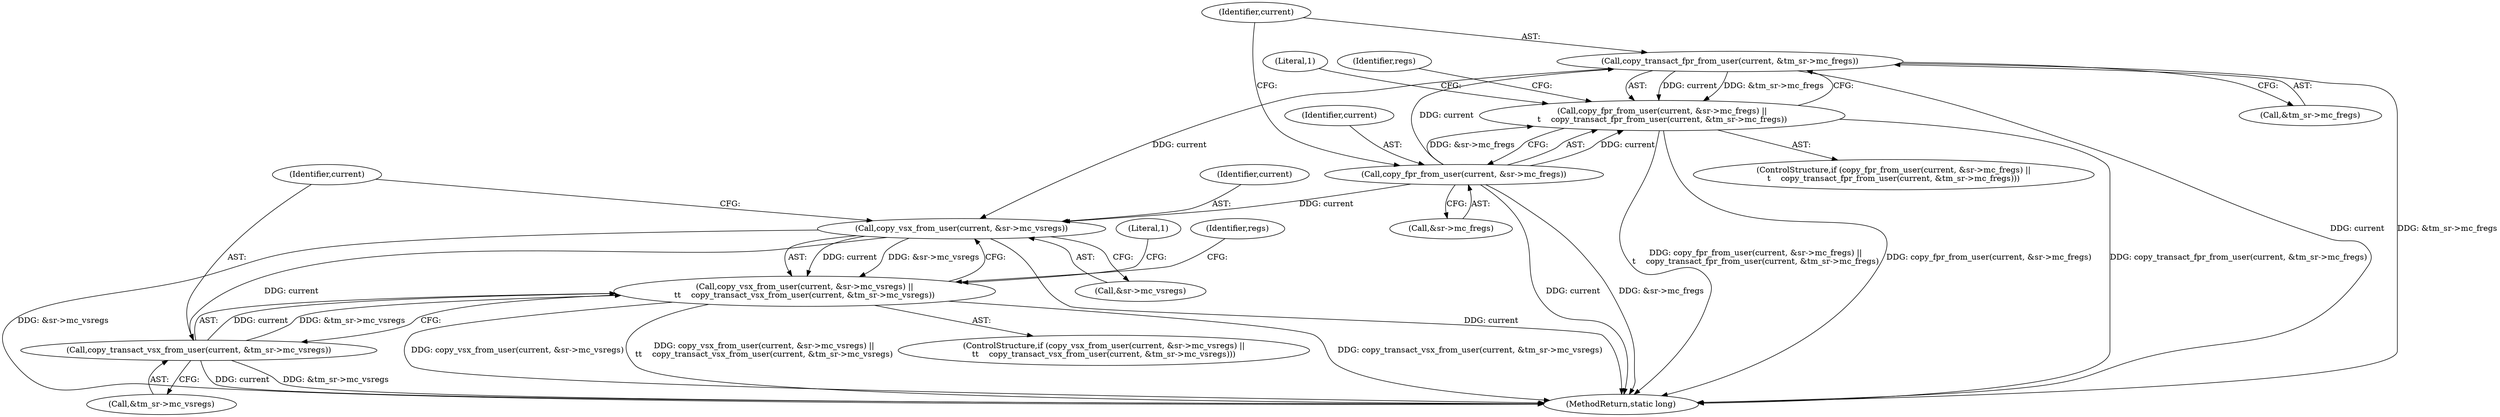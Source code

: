 digraph "0_linux_d2b9d2a5ad5ef04ff978c9923d19730cb05efd55@API" {
"1000317" [label="(Call,copy_transact_fpr_from_user(current, &tm_sr->mc_fregs))"];
"1000311" [label="(Call,copy_fpr_from_user(current, &sr->mc_fregs))"];
"1000310" [label="(Call,copy_fpr_from_user(current, &sr->mc_fregs) ||\n\t    copy_transact_fpr_from_user(current, &tm_sr->mc_fregs))"];
"1000337" [label="(Call,copy_vsx_from_user(current, &sr->mc_vsregs))"];
"1000336" [label="(Call,copy_vsx_from_user(current, &sr->mc_vsregs) ||\n\t\t    copy_transact_vsx_from_user(current, &tm_sr->mc_vsregs))"];
"1000343" [label="(Call,copy_transact_vsx_from_user(current, &tm_sr->mc_vsregs))"];
"1000338" [label="(Identifier,current)"];
"1000336" [label="(Call,copy_vsx_from_user(current, &sr->mc_vsregs) ||\n\t\t    copy_transact_vsx_from_user(current, &tm_sr->mc_vsregs))"];
"1000339" [label="(Call,&sr->mc_vsregs)"];
"1000313" [label="(Call,&sr->mc_fregs)"];
"1000324" [label="(Literal,1)"];
"1000309" [label="(ControlStructure,if (copy_fpr_from_user(current, &sr->mc_fregs) ||\n\t    copy_transact_fpr_from_user(current, &tm_sr->mc_fregs)))"];
"1000343" [label="(Call,copy_transact_vsx_from_user(current, &tm_sr->mc_vsregs))"];
"1000337" [label="(Call,copy_vsx_from_user(current, &sr->mc_vsregs))"];
"1000335" [label="(ControlStructure,if (copy_vsx_from_user(current, &sr->mc_vsregs) ||\n\t\t    copy_transact_vsx_from_user(current, &tm_sr->mc_vsregs)))"];
"1000344" [label="(Identifier,current)"];
"1000327" [label="(Identifier,regs)"];
"1000311" [label="(Call,copy_fpr_from_user(current, &sr->mc_fregs))"];
"1000345" [label="(Call,&tm_sr->mc_vsregs)"];
"1000318" [label="(Identifier,current)"];
"1000319" [label="(Call,&tm_sr->mc_fregs)"];
"1000312" [label="(Identifier,current)"];
"1000350" [label="(Literal,1)"];
"1000396" [label="(Identifier,regs)"];
"1000317" [label="(Call,copy_transact_fpr_from_user(current, &tm_sr->mc_fregs))"];
"1000540" [label="(MethodReturn,static long)"];
"1000310" [label="(Call,copy_fpr_from_user(current, &sr->mc_fregs) ||\n\t    copy_transact_fpr_from_user(current, &tm_sr->mc_fregs))"];
"1000317" -> "1000310"  [label="AST: "];
"1000317" -> "1000319"  [label="CFG: "];
"1000318" -> "1000317"  [label="AST: "];
"1000319" -> "1000317"  [label="AST: "];
"1000310" -> "1000317"  [label="CFG: "];
"1000317" -> "1000540"  [label="DDG: current"];
"1000317" -> "1000540"  [label="DDG: &tm_sr->mc_fregs"];
"1000317" -> "1000310"  [label="DDG: current"];
"1000317" -> "1000310"  [label="DDG: &tm_sr->mc_fregs"];
"1000311" -> "1000317"  [label="DDG: current"];
"1000317" -> "1000337"  [label="DDG: current"];
"1000311" -> "1000310"  [label="AST: "];
"1000311" -> "1000313"  [label="CFG: "];
"1000312" -> "1000311"  [label="AST: "];
"1000313" -> "1000311"  [label="AST: "];
"1000318" -> "1000311"  [label="CFG: "];
"1000310" -> "1000311"  [label="CFG: "];
"1000311" -> "1000540"  [label="DDG: current"];
"1000311" -> "1000540"  [label="DDG: &sr->mc_fregs"];
"1000311" -> "1000310"  [label="DDG: current"];
"1000311" -> "1000310"  [label="DDG: &sr->mc_fregs"];
"1000311" -> "1000337"  [label="DDG: current"];
"1000310" -> "1000309"  [label="AST: "];
"1000324" -> "1000310"  [label="CFG: "];
"1000327" -> "1000310"  [label="CFG: "];
"1000310" -> "1000540"  [label="DDG: copy_fpr_from_user(current, &sr->mc_fregs) ||\n\t    copy_transact_fpr_from_user(current, &tm_sr->mc_fregs)"];
"1000310" -> "1000540"  [label="DDG: copy_fpr_from_user(current, &sr->mc_fregs)"];
"1000310" -> "1000540"  [label="DDG: copy_transact_fpr_from_user(current, &tm_sr->mc_fregs)"];
"1000337" -> "1000336"  [label="AST: "];
"1000337" -> "1000339"  [label="CFG: "];
"1000338" -> "1000337"  [label="AST: "];
"1000339" -> "1000337"  [label="AST: "];
"1000344" -> "1000337"  [label="CFG: "];
"1000336" -> "1000337"  [label="CFG: "];
"1000337" -> "1000540"  [label="DDG: &sr->mc_vsregs"];
"1000337" -> "1000540"  [label="DDG: current"];
"1000337" -> "1000336"  [label="DDG: current"];
"1000337" -> "1000336"  [label="DDG: &sr->mc_vsregs"];
"1000337" -> "1000343"  [label="DDG: current"];
"1000336" -> "1000335"  [label="AST: "];
"1000336" -> "1000343"  [label="CFG: "];
"1000343" -> "1000336"  [label="AST: "];
"1000350" -> "1000336"  [label="CFG: "];
"1000396" -> "1000336"  [label="CFG: "];
"1000336" -> "1000540"  [label="DDG: copy_vsx_from_user(current, &sr->mc_vsregs) ||\n\t\t    copy_transact_vsx_from_user(current, &tm_sr->mc_vsregs)"];
"1000336" -> "1000540"  [label="DDG: copy_transact_vsx_from_user(current, &tm_sr->mc_vsregs)"];
"1000336" -> "1000540"  [label="DDG: copy_vsx_from_user(current, &sr->mc_vsregs)"];
"1000343" -> "1000336"  [label="DDG: current"];
"1000343" -> "1000336"  [label="DDG: &tm_sr->mc_vsregs"];
"1000343" -> "1000345"  [label="CFG: "];
"1000344" -> "1000343"  [label="AST: "];
"1000345" -> "1000343"  [label="AST: "];
"1000343" -> "1000540"  [label="DDG: current"];
"1000343" -> "1000540"  [label="DDG: &tm_sr->mc_vsregs"];
}
